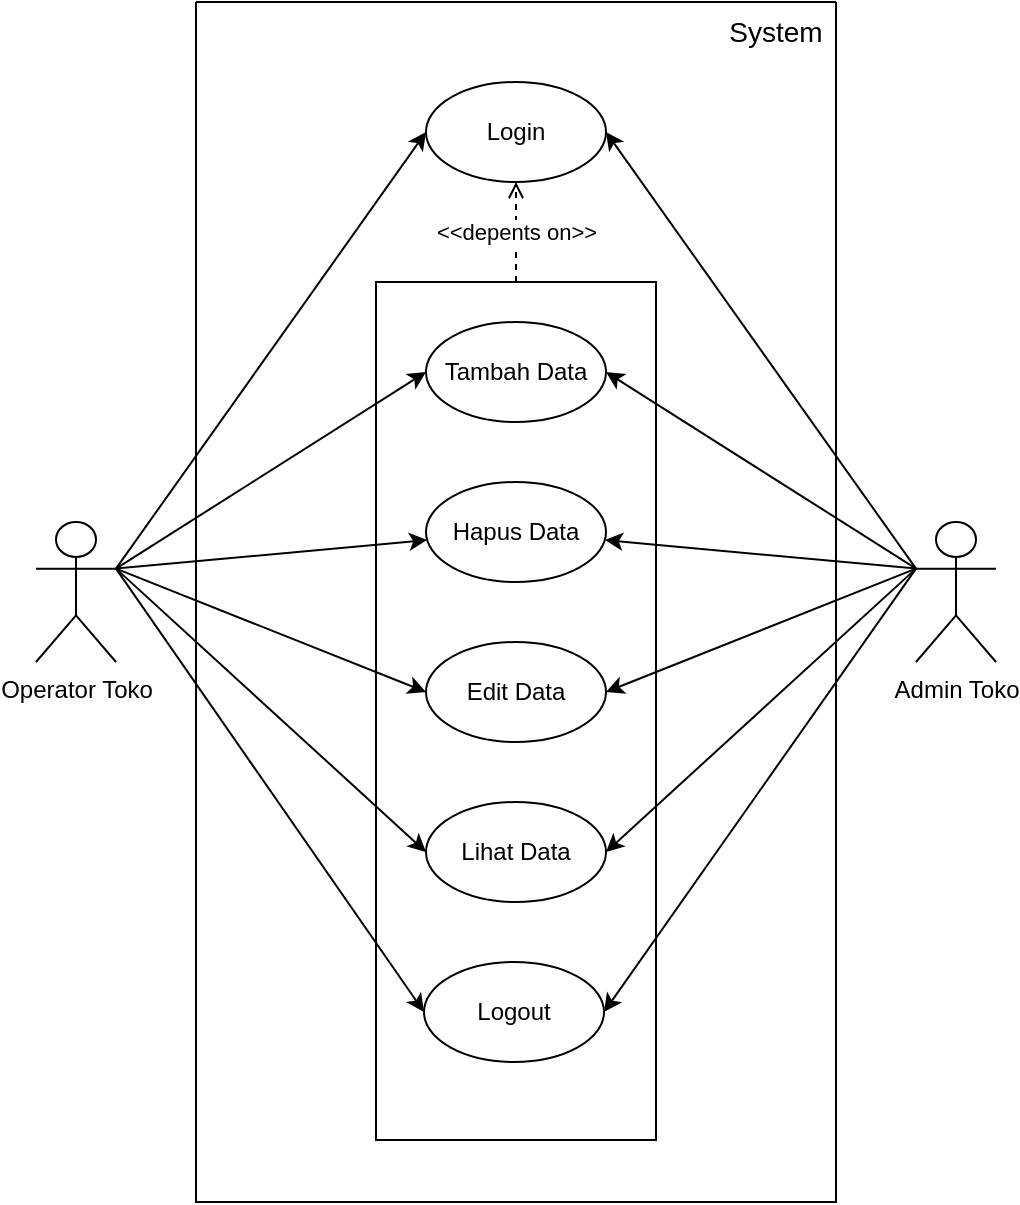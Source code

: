 <mxfile version="21.4.0" type="github">
  <diagram name="Halaman-1" id="upBjpdyuoCWtnrYojF4L">
    <mxGraphModel dx="1050" dy="587" grid="0" gridSize="10" guides="1" tooltips="1" connect="1" arrows="1" fold="1" page="1" pageScale="1" pageWidth="827" pageHeight="1169" math="0" shadow="0">
      <root>
        <mxCell id="0" />
        <mxCell id="1" parent="0" />
        <mxCell id="c1uEqKoMkAF4TsQekmKV-1" value="" style="swimlane;startSize=0;" vertex="1" parent="1">
          <mxGeometry x="300" y="320" width="320" height="600" as="geometry" />
        </mxCell>
        <mxCell id="c1uEqKoMkAF4TsQekmKV-27" value="&amp;lt;&amp;lt;depents on&amp;gt;&amp;gt;" style="edgeStyle=orthogonalEdgeStyle;rounded=0;orthogonalLoop=1;jettySize=auto;html=1;exitX=0.5;exitY=0;exitDx=0;exitDy=0;entryX=0.5;entryY=1;entryDx=0;entryDy=0;dashed=1;endArrow=open;endFill=0;" edge="1" parent="c1uEqKoMkAF4TsQekmKV-1" source="c1uEqKoMkAF4TsQekmKV-23" target="c1uEqKoMkAF4TsQekmKV-24">
          <mxGeometry relative="1" as="geometry" />
        </mxCell>
        <mxCell id="c1uEqKoMkAF4TsQekmKV-23" value="" style="rounded=0;whiteSpace=wrap;html=1;fillColor=none;" vertex="1" parent="c1uEqKoMkAF4TsQekmKV-1">
          <mxGeometry x="90" y="140" width="140" height="429" as="geometry" />
        </mxCell>
        <mxCell id="c1uEqKoMkAF4TsQekmKV-2" value="System" style="text;html=1;strokeColor=none;fillColor=none;align=center;verticalAlign=middle;whiteSpace=wrap;rounded=0;fontSize=14;" vertex="1" parent="c1uEqKoMkAF4TsQekmKV-1">
          <mxGeometry x="260" width="60" height="30" as="geometry" />
        </mxCell>
        <mxCell id="c1uEqKoMkAF4TsQekmKV-3" value="Tambah Data" style="ellipse;whiteSpace=wrap;html=1;" vertex="1" parent="c1uEqKoMkAF4TsQekmKV-1">
          <mxGeometry x="115" y="160" width="90" height="50" as="geometry" />
        </mxCell>
        <mxCell id="c1uEqKoMkAF4TsQekmKV-11" value="Hapus Data" style="ellipse;whiteSpace=wrap;html=1;" vertex="1" parent="c1uEqKoMkAF4TsQekmKV-1">
          <mxGeometry x="115" y="240" width="90" height="50" as="geometry" />
        </mxCell>
        <mxCell id="c1uEqKoMkAF4TsQekmKV-12" value="Edit Data" style="ellipse;whiteSpace=wrap;html=1;" vertex="1" parent="c1uEqKoMkAF4TsQekmKV-1">
          <mxGeometry x="115" y="320" width="90" height="50" as="geometry" />
        </mxCell>
        <mxCell id="c1uEqKoMkAF4TsQekmKV-13" value="Lihat Data" style="ellipse;whiteSpace=wrap;html=1;" vertex="1" parent="c1uEqKoMkAF4TsQekmKV-1">
          <mxGeometry x="115" y="400" width="90" height="50" as="geometry" />
        </mxCell>
        <mxCell id="c1uEqKoMkAF4TsQekmKV-24" value="Login" style="ellipse;whiteSpace=wrap;html=1;" vertex="1" parent="c1uEqKoMkAF4TsQekmKV-1">
          <mxGeometry x="115" y="40" width="90" height="50" as="geometry" />
        </mxCell>
        <mxCell id="c1uEqKoMkAF4TsQekmKV-28" value="Logout" style="ellipse;whiteSpace=wrap;html=1;" vertex="1" parent="c1uEqKoMkAF4TsQekmKV-1">
          <mxGeometry x="114" y="480" width="90" height="50" as="geometry" />
        </mxCell>
        <mxCell id="c1uEqKoMkAF4TsQekmKV-15" style="rounded=0;orthogonalLoop=1;jettySize=auto;html=1;exitX=0;exitY=0.333;exitDx=0;exitDy=0;exitPerimeter=0;entryX=1;entryY=0.5;entryDx=0;entryDy=0;" edge="1" parent="1" source="c1uEqKoMkAF4TsQekmKV-8" target="c1uEqKoMkAF4TsQekmKV-3">
          <mxGeometry relative="1" as="geometry" />
        </mxCell>
        <mxCell id="c1uEqKoMkAF4TsQekmKV-16" style="rounded=0;orthogonalLoop=1;jettySize=auto;html=1;exitX=0;exitY=0.333;exitDx=0;exitDy=0;exitPerimeter=0;" edge="1" parent="1" source="c1uEqKoMkAF4TsQekmKV-8" target="c1uEqKoMkAF4TsQekmKV-11">
          <mxGeometry relative="1" as="geometry" />
        </mxCell>
        <mxCell id="c1uEqKoMkAF4TsQekmKV-17" style="rounded=0;orthogonalLoop=1;jettySize=auto;html=1;exitX=0;exitY=0.333;exitDx=0;exitDy=0;exitPerimeter=0;entryX=1;entryY=0.5;entryDx=0;entryDy=0;" edge="1" parent="1" source="c1uEqKoMkAF4TsQekmKV-8" target="c1uEqKoMkAF4TsQekmKV-12">
          <mxGeometry relative="1" as="geometry" />
        </mxCell>
        <mxCell id="c1uEqKoMkAF4TsQekmKV-18" style="rounded=0;orthogonalLoop=1;jettySize=auto;html=1;exitX=0;exitY=0.333;exitDx=0;exitDy=0;exitPerimeter=0;entryX=1;entryY=0.5;entryDx=0;entryDy=0;" edge="1" parent="1" source="c1uEqKoMkAF4TsQekmKV-8" target="c1uEqKoMkAF4TsQekmKV-13">
          <mxGeometry relative="1" as="geometry" />
        </mxCell>
        <mxCell id="c1uEqKoMkAF4TsQekmKV-25" style="rounded=0;orthogonalLoop=1;jettySize=auto;html=1;exitX=0;exitY=0.333;exitDx=0;exitDy=0;exitPerimeter=0;entryX=1;entryY=0.5;entryDx=0;entryDy=0;" edge="1" parent="1" source="c1uEqKoMkAF4TsQekmKV-8" target="c1uEqKoMkAF4TsQekmKV-24">
          <mxGeometry relative="1" as="geometry" />
        </mxCell>
        <mxCell id="c1uEqKoMkAF4TsQekmKV-30" style="rounded=0;orthogonalLoop=1;jettySize=auto;html=1;exitX=0;exitY=0.333;exitDx=0;exitDy=0;exitPerimeter=0;entryX=1;entryY=0.5;entryDx=0;entryDy=0;" edge="1" parent="1" source="c1uEqKoMkAF4TsQekmKV-8" target="c1uEqKoMkAF4TsQekmKV-28">
          <mxGeometry relative="1" as="geometry" />
        </mxCell>
        <mxCell id="c1uEqKoMkAF4TsQekmKV-8" value="Admin Toko" style="shape=umlActor;verticalLabelPosition=bottom;verticalAlign=top;html=1;outlineConnect=0;" vertex="1" parent="1">
          <mxGeometry x="660" y="580" width="40" height="70" as="geometry" />
        </mxCell>
        <mxCell id="c1uEqKoMkAF4TsQekmKV-19" style="rounded=0;orthogonalLoop=1;jettySize=auto;html=1;exitX=1;exitY=0.333;exitDx=0;exitDy=0;exitPerimeter=0;entryX=0;entryY=0.5;entryDx=0;entryDy=0;" edge="1" parent="1" source="c1uEqKoMkAF4TsQekmKV-9" target="c1uEqKoMkAF4TsQekmKV-3">
          <mxGeometry relative="1" as="geometry" />
        </mxCell>
        <mxCell id="c1uEqKoMkAF4TsQekmKV-20" style="rounded=0;orthogonalLoop=1;jettySize=auto;html=1;exitX=1;exitY=0.333;exitDx=0;exitDy=0;exitPerimeter=0;" edge="1" parent="1" source="c1uEqKoMkAF4TsQekmKV-9" target="c1uEqKoMkAF4TsQekmKV-11">
          <mxGeometry relative="1" as="geometry" />
        </mxCell>
        <mxCell id="c1uEqKoMkAF4TsQekmKV-21" style="rounded=0;orthogonalLoop=1;jettySize=auto;html=1;exitX=1;exitY=0.333;exitDx=0;exitDy=0;exitPerimeter=0;entryX=0;entryY=0.5;entryDx=0;entryDy=0;" edge="1" parent="1" source="c1uEqKoMkAF4TsQekmKV-9" target="c1uEqKoMkAF4TsQekmKV-12">
          <mxGeometry relative="1" as="geometry" />
        </mxCell>
        <mxCell id="c1uEqKoMkAF4TsQekmKV-22" style="rounded=0;orthogonalLoop=1;jettySize=auto;html=1;exitX=1;exitY=0.333;exitDx=0;exitDy=0;exitPerimeter=0;entryX=0;entryY=0.5;entryDx=0;entryDy=0;" edge="1" parent="1" source="c1uEqKoMkAF4TsQekmKV-9" target="c1uEqKoMkAF4TsQekmKV-13">
          <mxGeometry relative="1" as="geometry" />
        </mxCell>
        <mxCell id="c1uEqKoMkAF4TsQekmKV-26" style="rounded=0;orthogonalLoop=1;jettySize=auto;html=1;exitX=1;exitY=0.333;exitDx=0;exitDy=0;exitPerimeter=0;entryX=0;entryY=0.5;entryDx=0;entryDy=0;" edge="1" parent="1" source="c1uEqKoMkAF4TsQekmKV-9" target="c1uEqKoMkAF4TsQekmKV-24">
          <mxGeometry relative="1" as="geometry" />
        </mxCell>
        <mxCell id="c1uEqKoMkAF4TsQekmKV-31" style="rounded=0;orthogonalLoop=1;jettySize=auto;html=1;exitX=1;exitY=0.333;exitDx=0;exitDy=0;exitPerimeter=0;entryX=0;entryY=0.5;entryDx=0;entryDy=0;" edge="1" parent="1" source="c1uEqKoMkAF4TsQekmKV-9" target="c1uEqKoMkAF4TsQekmKV-28">
          <mxGeometry relative="1" as="geometry" />
        </mxCell>
        <mxCell id="c1uEqKoMkAF4TsQekmKV-9" value="Operator Toko" style="shape=umlActor;verticalLabelPosition=bottom;verticalAlign=top;html=1;outlineConnect=0;" vertex="1" parent="1">
          <mxGeometry x="220" y="580" width="40" height="70" as="geometry" />
        </mxCell>
      </root>
    </mxGraphModel>
  </diagram>
</mxfile>
